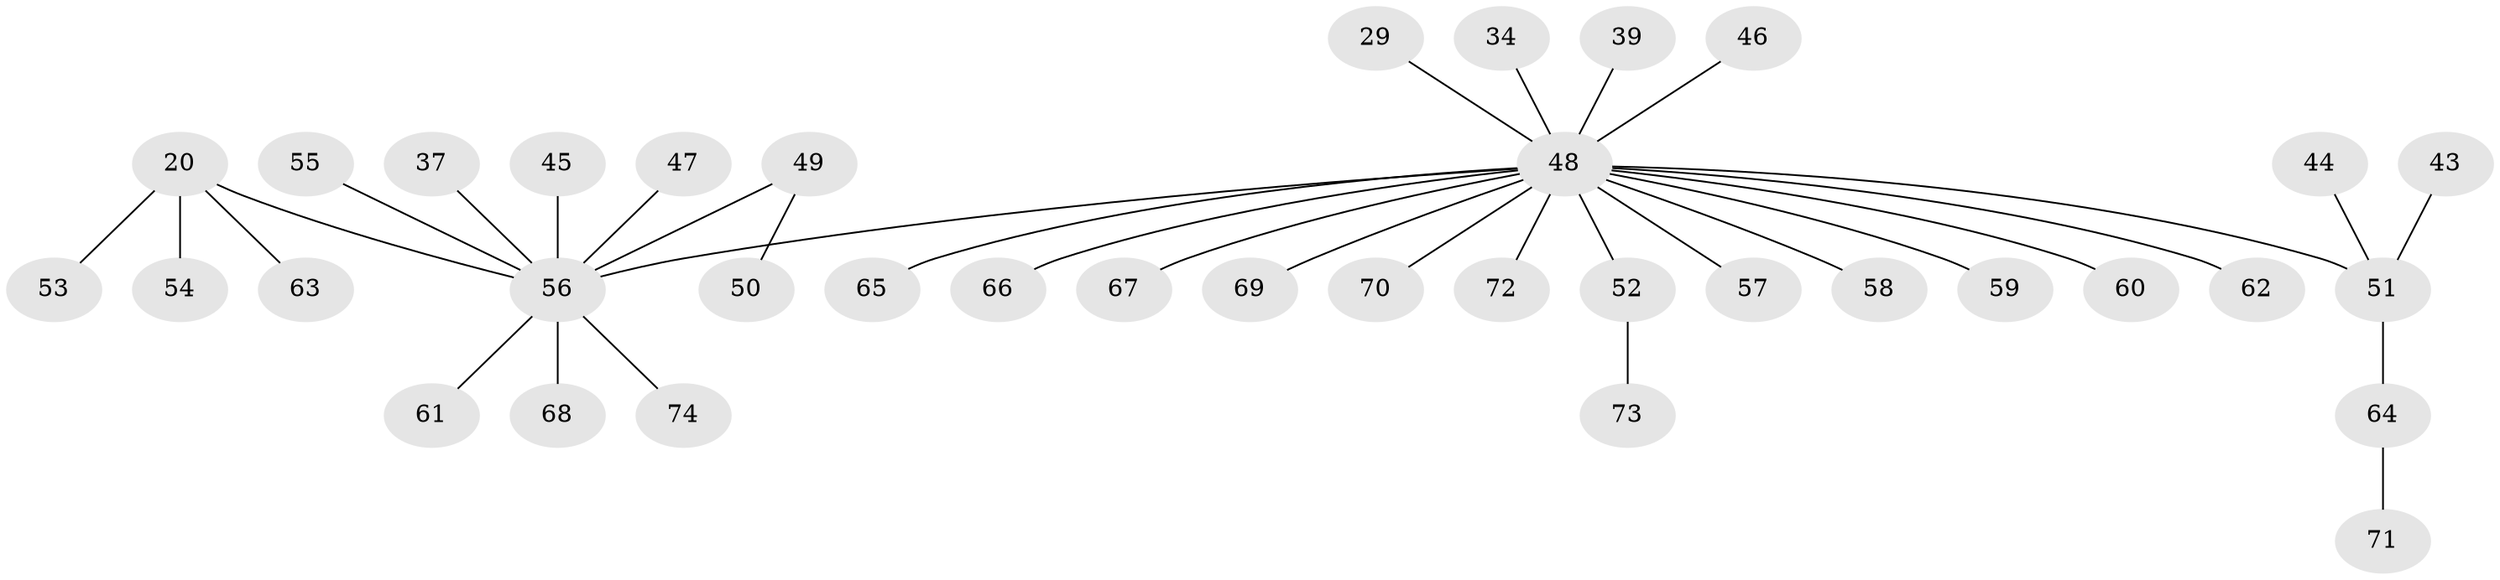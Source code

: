 // original degree distribution, {6: 0.04054054054054054, 1: 0.5, 4: 0.08108108108108109, 2: 0.22972972972972974, 3: 0.14864864864864866}
// Generated by graph-tools (version 1.1) at 2025/53/03/09/25 04:53:49]
// undirected, 37 vertices, 36 edges
graph export_dot {
graph [start="1"]
  node [color=gray90,style=filled];
  20;
  29;
  34;
  37;
  39;
  43;
  44;
  45;
  46;
  47;
  48 [super="+23+33+36+40+16+41+22+35+24"];
  49;
  50;
  51 [super="+17+19+25"];
  52;
  53;
  54;
  55;
  56 [super="+14+21+27+28+32+38+26"];
  57;
  58;
  59;
  60;
  61;
  62;
  63;
  64 [super="+42"];
  65;
  66;
  67;
  68;
  69;
  70;
  71;
  72;
  73;
  74;
  20 -- 53;
  20 -- 54;
  20 -- 63;
  20 -- 56;
  29 -- 48;
  34 -- 48;
  37 -- 56;
  39 -- 48;
  43 -- 51;
  44 -- 51;
  45 -- 56;
  46 -- 48;
  47 -- 56;
  48 -- 60;
  48 -- 67;
  48 -- 70;
  48 -- 65;
  48 -- 66;
  48 -- 69;
  48 -- 72;
  48 -- 51;
  48 -- 56;
  48 -- 57;
  48 -- 58;
  48 -- 59;
  48 -- 62;
  48 -- 52;
  49 -- 50;
  49 -- 56;
  51 -- 64;
  52 -- 73;
  55 -- 56;
  56 -- 74;
  56 -- 61;
  56 -- 68;
  64 -- 71;
}
